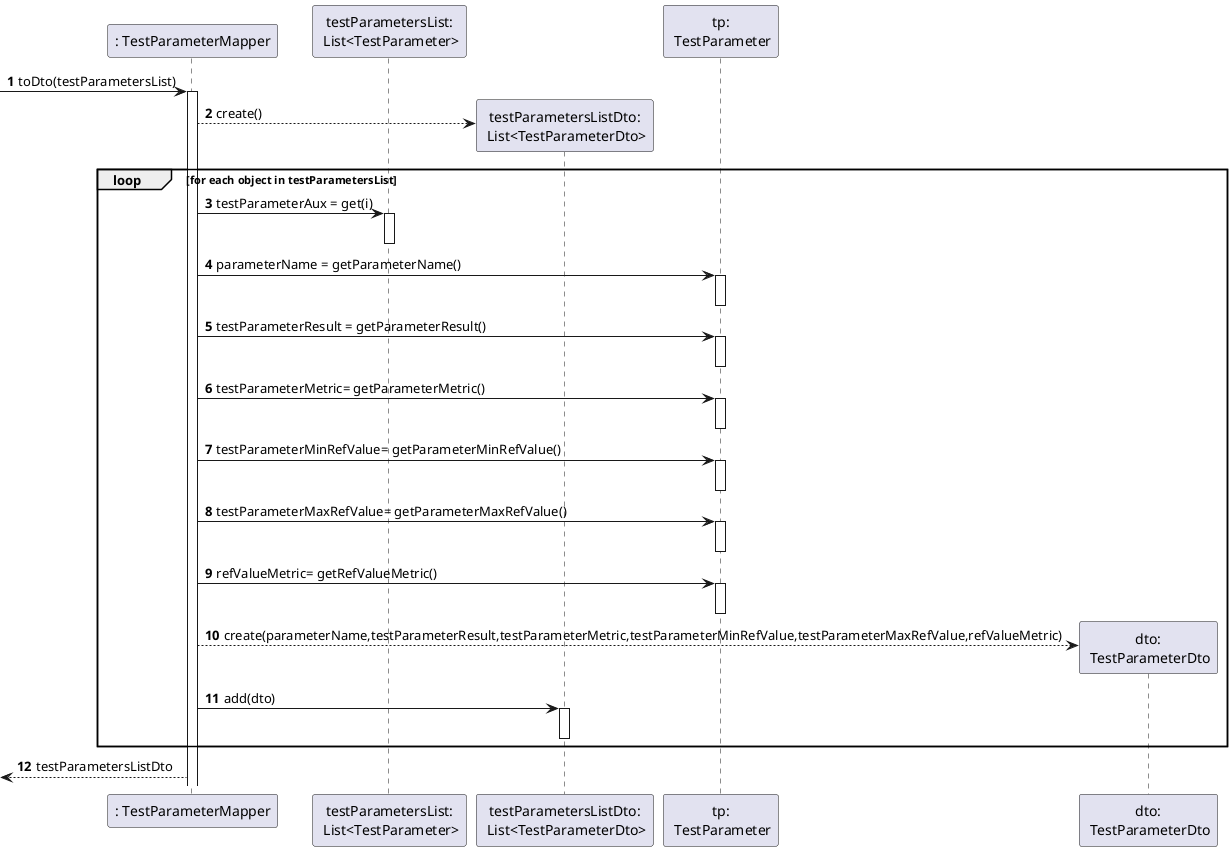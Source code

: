 @startuml
'https://plantuml.com/sequence-diagram
'hide footbox
autonumber

participant ": TestParameterMapper" as Mapper
participant "testParametersList:\n List<TestParameter>" as lTP
participant "testParametersListDto:\n List<TestParameterDto>" as lTPDto
participant "tp:\n TestParameter" as TP
participant "dto:\n TestParameterDto" as TPDto

-> Mapper : toDto(testParametersList)
activate Mapper
Mapper --> lTPDto** : create()
loop for each object in testParametersList
Mapper -> lTP : testParameterAux = get(i)
activate lTP
deactivate lTP
Mapper -> TP: parameterName = getParameterName()
activate TP
deactivate TP
Mapper -> TP: testParameterResult = getParameterResult()
activate TP
deactivate TP
Mapper -> TP: testParameterMetric= getParameterMetric()
activate TP
deactivate TP
Mapper -> TP: testParameterMinRefValue= getParameterMinRefValue()
activate TP
deactivate TP
Mapper -> TP: testParameterMaxRefValue= getParameterMaxRefValue()
activate TP
deactivate TP
Mapper -> TP: refValueMetric= getRefValueMetric()
activate TP
deactivate TP
Mapper --> TPDto** : create(parameterName,testParameterResult,testParameterMetric,testParameterMinRefValue,testParameterMaxRefValue,refValueMetric)
Mapper -> lTPDto : add(dto)
activate lTPDto
deactivate lTPDto
end
<-- Mapper : testParametersListDto



@enduml